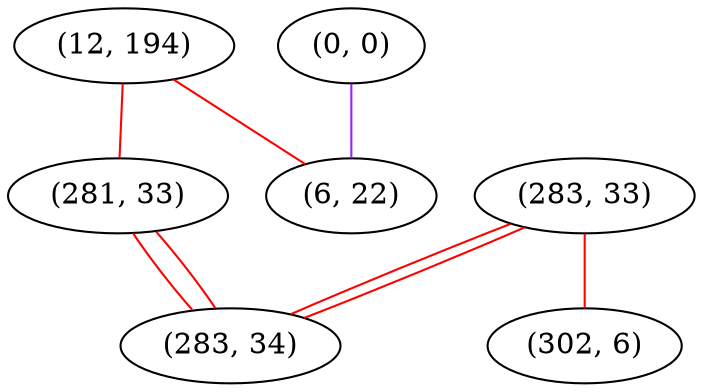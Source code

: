 graph "" {
"(12, 194)";
"(283, 33)";
"(302, 6)";
"(0, 0)";
"(281, 33)";
"(6, 22)";
"(283, 34)";
"(12, 194)" -- "(281, 33)"  [color=red, key=0, weight=1];
"(12, 194)" -- "(6, 22)"  [color=red, key=0, weight=1];
"(283, 33)" -- "(283, 34)"  [color=red, key=0, weight=1];
"(283, 33)" -- "(283, 34)"  [color=red, key=1, weight=1];
"(283, 33)" -- "(302, 6)"  [color=red, key=0, weight=1];
"(0, 0)" -- "(6, 22)"  [color=purple, key=0, weight=4];
"(281, 33)" -- "(283, 34)"  [color=red, key=0, weight=1];
"(281, 33)" -- "(283, 34)"  [color=red, key=1, weight=1];
}
